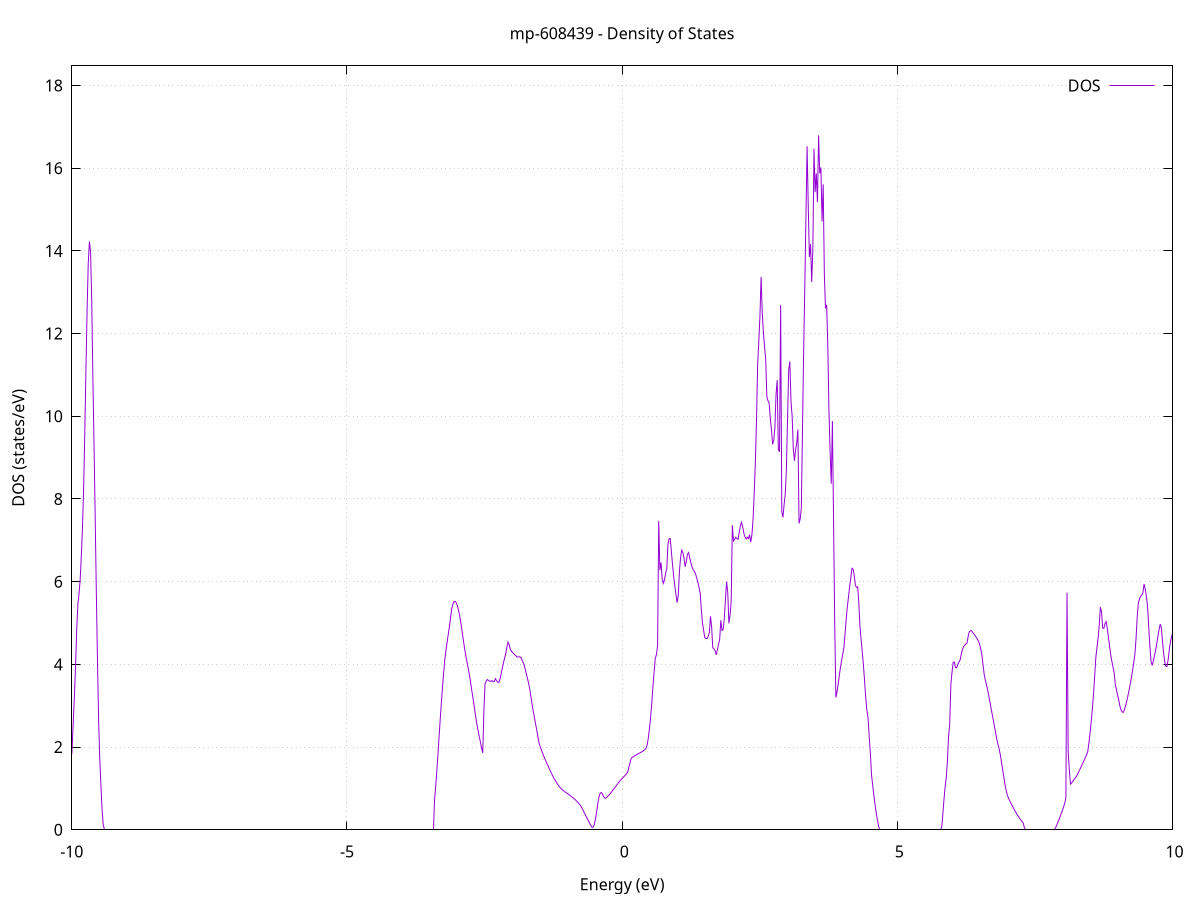 set title 'mp-608439 - Density of States'
set xlabel 'Energy (eV)'
set ylabel 'DOS (states/eV)'
set grid
set xrange [-10:10]
set yrange [0:18.475]
set xzeroaxis lt -1
set terminal png size 800,600
set output 'mp-608439_dos_gnuplot.png'
plot '-' using 1:2 with lines title 'DOS'
-15.824000 0.000000
-15.803200 0.000000
-15.782300 0.000000
-15.761400 0.000000
-15.740500 0.000000
-15.719600 0.000000
-15.698700 0.000000
-15.677800 0.000000
-15.656900 0.000000
-15.636000 0.000000
-15.615100 0.000000
-15.594200 0.000000
-15.573300 0.000000
-15.552400 0.000000
-15.531500 0.000000
-15.510600 0.000000
-15.489700 0.000000
-15.468800 0.000000
-15.447900 0.000000
-15.427000 0.000000
-15.406100 0.000000
-15.385200 0.000000
-15.364300 0.000000
-15.343400 0.000000
-15.322500 0.000000
-15.301600 0.000000
-15.280700 0.000000
-15.259800 0.000000
-15.238900 0.000000
-15.218000 0.000000
-15.197100 0.000000
-15.176200 0.000000
-15.155300 0.000000
-15.134400 0.000000
-15.113500 0.000000
-15.092600 0.000000
-15.071700 0.000000
-15.050800 0.000000
-15.029900 0.000000
-15.009000 0.000000
-14.988100 0.000000
-14.967200 0.000000
-14.946300 0.000000
-14.925400 0.000000
-14.904500 0.000000
-14.883600 0.000000
-14.862700 0.000000
-14.841800 0.000000
-14.820900 0.000000
-14.800000 0.000000
-14.779100 0.000000
-14.758200 0.000000
-14.737300 0.000000
-14.716400 0.000000
-14.695500 0.000000
-14.674600 0.000000
-14.653700 0.000000
-14.632800 0.000000
-14.611900 0.000000
-14.591000 0.000000
-14.570100 0.000000
-14.549200 0.000000
-14.528400 0.000000
-14.507500 0.000000
-14.486600 0.000000
-14.465700 0.000000
-14.444800 0.000000
-14.423900 0.000000
-14.403000 0.000000
-14.382100 0.000000
-14.361200 0.000000
-14.340300 0.000000
-14.319400 0.000000
-14.298500 0.000000
-14.277600 0.000000
-14.256700 0.000000
-14.235800 0.000000
-14.214900 0.000000
-14.194000 0.000000
-14.173100 0.000000
-14.152200 0.000000
-14.131300 0.000000
-14.110400 0.000000
-14.089500 0.000000
-14.068600 0.000000
-14.047700 0.000000
-14.026800 0.000000
-14.005900 0.000000
-13.985000 0.000000
-13.964100 0.000000
-13.943200 0.000000
-13.922300 0.027100
-13.901400 3.656100
-13.880500 9.336500
-13.859600 17.425800
-13.838700 26.727100
-13.817800 44.545700
-13.796900 53.231500
-13.776000 31.105800
-13.755100 2.021100
-13.734200 0.000000
-13.713300 0.000000
-13.692400 0.000000
-13.671500 0.000000
-13.650600 0.000000
-13.629700 0.000000
-13.608800 0.000000
-13.587900 0.000000
-13.567000 0.000000
-13.546100 0.404400
-13.525200 1.200600
-13.504300 1.996900
-13.483400 2.769000
-13.462500 3.030600
-13.441600 2.956400
-13.420700 2.859200
-13.399800 2.762000
-13.378900 2.724200
-13.358000 3.311800
-13.337100 4.189900
-13.316200 5.068300
-13.295300 5.932000
-13.274400 6.422300
-13.253600 6.780800
-13.232700 8.437800
-13.211800 8.500700
-13.190900 8.547000
-13.170000 8.498200
-13.149100 7.862900
-13.128200 10.738400
-13.107300 9.962300
-13.086400 9.186100
-13.065500 8.409900
-13.044600 6.827800
-13.023700 5.748000
-13.002800 4.983500
-12.981900 4.713000
-12.961000 4.442500
-12.940100 4.290800
-12.919200 4.009100
-12.898300 3.727400
-12.877400 3.445800
-12.856500 3.164100
-12.835600 3.725700
-12.814700 3.319400
-12.793800 2.913000
-12.772900 2.506600
-12.752000 0.000000
-12.731100 0.000000
-12.710200 0.000000
-12.689300 0.000000
-12.668400 0.000000
-12.647500 0.000000
-12.626600 0.000000
-12.605700 0.000000
-12.584800 0.000000
-12.563900 0.000000
-12.543000 0.000000
-12.522100 0.000000
-12.501200 0.000000
-12.480300 0.000000
-12.459400 0.000000
-12.438500 0.055300
-12.417600 0.585800
-12.396700 1.545800
-12.375800 2.977200
-12.354900 5.504500
-12.334000 8.735600
-12.313100 13.813500
-12.292200 20.026800
-12.271300 24.712200
-12.250400 27.193200
-12.229500 29.431200
-12.208600 27.899700
-12.187700 21.332500
-12.166800 7.855800
-12.145900 0.000000
-12.125000 0.000000
-12.104100 0.000000
-12.083200 0.000000
-12.062300 0.000000
-12.041400 0.000000
-12.020500 0.000000
-11.999600 0.000000
-11.978800 0.000000
-11.957900 0.000000
-11.937000 0.000000
-11.916100 3.305900
-11.895200 8.824900
-11.874300 7.412600
-11.853400 8.469300
-11.832500 10.256000
-11.811600 11.204600
-11.790700 15.622400
-11.769800 14.134400
-11.748900 10.992100
-11.728000 10.535300
-11.707100 19.429800
-11.686200 23.242200
-11.665300 33.397000
-11.644400 40.423400
-11.623500 83.606900
-11.602600 53.366800
-11.581700 43.192300
-11.560800 119.021200
-11.539900 67.255900
-11.519000 49.022400
-11.498100 9.618500
-11.477200 5.271800
-11.456300 4.780500
-11.435400 4.289300
-11.414500 3.807400
-11.393600 3.371200
-11.372700 2.842700
-11.351800 2.647000
-11.330900 2.789700
-11.310000 2.842100
-11.289100 2.894400
-11.268200 2.946700
-11.247300 2.999000
-11.226400 3.051300
-11.205500 3.103600
-11.184600 5.815300
-11.163700 5.498400
-11.142800 3.062400
-11.121900 2.979300
-11.101000 2.896200
-11.080100 2.973400
-11.059200 3.186400
-11.038300 3.394600
-11.017400 3.488800
-10.996500 3.398100
-10.975600 3.725300
-10.954700 5.461500
-10.933800 4.779600
-10.912900 4.414500
-10.892000 4.819000
-10.871100 22.655600
-10.850200 70.265400
-10.829300 61.356300
-10.808400 34.751000
-10.787500 49.181200
-10.766600 108.006400
-10.745700 15.596700
-10.724800 167.738400
-10.704000 89.329700
-10.683100 20.024700
-10.662200 72.739300
-10.641300 0.000000
-10.620400 4.407400
-10.599500 8.235300
-10.578600 12.852200
-10.557700 25.727400
-10.536800 25.040200
-10.515900 14.835900
-10.495000 12.392600
-10.474100 10.588900
-10.453200 9.126500
-10.432300 8.325300
-10.411400 7.592900
-10.390500 7.592300
-10.369600 8.166200
-10.348700 7.090100
-10.327800 4.846500
-10.306900 2.809900
-10.286000 2.258600
-10.265100 2.303700
-10.244200 2.344500
-10.223300 2.129600
-10.202400 1.871200
-10.181500 1.609200
-10.160600 1.324300
-10.139700 1.038700
-10.118800 0.753100
-10.097900 0.478300
-10.077000 0.426900
-10.056100 0.591100
-10.035200 0.994700
-10.014300 1.455800
-9.993400 2.002100
-9.972500 2.632100
-9.951600 3.270000
-9.930700 3.989500
-9.909800 4.866600
-9.888900 5.469000
-9.868000 5.710700
-9.847100 6.065800
-9.826200 6.639800
-9.805300 7.322200
-9.784400 8.287400
-9.763500 9.612400
-9.742600 11.141000
-9.721700 12.573000
-9.700800 13.703300
-9.679900 14.225600
-9.659000 13.974600
-9.638100 12.821300
-9.617200 10.949500
-9.596300 9.337400
-9.575400 7.607800
-9.554500 5.772500
-9.533600 4.096000
-9.512700 2.667300
-9.491800 1.715400
-9.470900 1.077900
-9.450000 0.501200
-9.429200 0.123600
-9.408300 0.000000
-9.387400 0.000000
-9.366500 0.000000
-9.345600 0.000000
-9.324700 0.000000
-9.303800 0.000000
-9.282900 0.000000
-9.262000 0.000000
-9.241100 0.000000
-9.220200 0.000000
-9.199300 0.000000
-9.178400 0.000000
-9.157500 0.000000
-9.136600 0.000000
-9.115700 0.000000
-9.094800 0.000000
-9.073900 0.000000
-9.053000 0.000000
-9.032100 0.000000
-9.011200 0.000000
-8.990300 0.000000
-8.969400 0.000000
-8.948500 0.000000
-8.927600 0.000000
-8.906700 0.000000
-8.885800 0.000000
-8.864900 0.000000
-8.844000 0.000000
-8.823100 0.000000
-8.802200 0.000000
-8.781300 0.000000
-8.760400 0.000000
-8.739500 0.000000
-8.718600 0.000000
-8.697700 0.000000
-8.676800 0.000000
-8.655900 0.000000
-8.635000 0.000000
-8.614100 0.000000
-8.593200 0.000000
-8.572300 0.000000
-8.551400 0.000000
-8.530500 0.000000
-8.509600 0.000000
-8.488700 0.000000
-8.467800 0.000000
-8.446900 0.000000
-8.426000 0.000000
-8.405100 0.000000
-8.384200 0.000000
-8.363300 0.000000
-8.342400 0.000000
-8.321500 0.000000
-8.300600 0.000000
-8.279700 0.000000
-8.258800 0.000000
-8.237900 0.000000
-8.217000 0.000000
-8.196100 0.000000
-8.175200 0.000000
-8.154400 0.000000
-8.133500 0.000000
-8.112600 0.000000
-8.091700 0.000000
-8.070800 0.000000
-8.049900 0.000000
-8.029000 0.000000
-8.008100 0.000000
-7.987200 0.000000
-7.966300 0.000000
-7.945400 0.000000
-7.924500 0.000000
-7.903600 0.000000
-7.882700 0.000000
-7.861800 0.000000
-7.840900 0.000000
-7.820000 0.000000
-7.799100 0.000000
-7.778200 0.000000
-7.757300 0.000000
-7.736400 0.000000
-7.715500 0.000000
-7.694600 0.000000
-7.673700 0.000000
-7.652800 0.000000
-7.631900 0.000000
-7.611000 0.000000
-7.590100 0.000000
-7.569200 0.000000
-7.548300 0.000000
-7.527400 0.000000
-7.506500 0.000000
-7.485600 0.000000
-7.464700 0.000000
-7.443800 0.000000
-7.422900 0.000000
-7.402000 0.000000
-7.381100 0.000000
-7.360200 0.000000
-7.339300 0.000000
-7.318400 0.000000
-7.297500 0.000000
-7.276600 0.000000
-7.255700 0.000000
-7.234800 0.000000
-7.213900 0.000000
-7.193000 0.000000
-7.172100 0.000000
-7.151200 0.000000
-7.130300 0.000000
-7.109400 0.000000
-7.088500 0.000000
-7.067600 0.000000
-7.046700 0.000000
-7.025800 0.000000
-7.004900 0.000000
-6.984000 0.000000
-6.963100 0.000000
-6.942200 0.000000
-6.921300 0.000000
-6.900400 0.000000
-6.879600 0.000000
-6.858700 0.000000
-6.837800 0.000000
-6.816900 0.000000
-6.796000 0.000000
-6.775100 0.000000
-6.754200 0.000000
-6.733300 0.000000
-6.712400 0.000000
-6.691500 0.000000
-6.670600 0.000000
-6.649700 0.000000
-6.628800 0.000000
-6.607900 0.000000
-6.587000 0.000000
-6.566100 0.000000
-6.545200 0.000000
-6.524300 0.000000
-6.503400 0.000000
-6.482500 0.000000
-6.461600 0.000000
-6.440700 0.000000
-6.419800 0.000000
-6.398900 0.000000
-6.378000 0.000000
-6.357100 0.000000
-6.336200 0.000000
-6.315300 0.000000
-6.294400 0.000000
-6.273500 0.000000
-6.252600 0.000000
-6.231700 0.000000
-6.210800 0.000000
-6.189900 0.000000
-6.169000 0.000000
-6.148100 0.000000
-6.127200 0.000000
-6.106300 0.000000
-6.085400 0.000000
-6.064500 0.000000
-6.043600 0.000000
-6.022700 0.000000
-6.001800 0.000000
-5.980900 0.000000
-5.960000 0.000000
-5.939100 0.000000
-5.918200 0.000000
-5.897300 0.000000
-5.876400 0.000000
-5.855500 0.000000
-5.834600 0.000000
-5.813700 0.000000
-5.792800 0.000000
-5.771900 0.000000
-5.751000 0.000000
-5.730100 0.000000
-5.709200 0.000000
-5.688300 0.000000
-5.667400 0.000000
-5.646500 0.000000
-5.625600 0.000000
-5.604800 0.000000
-5.583900 0.000000
-5.563000 0.000000
-5.542100 0.000000
-5.521200 0.000000
-5.500300 0.000000
-5.479400 0.000000
-5.458500 0.000000
-5.437600 0.000000
-5.416700 0.000000
-5.395800 0.000000
-5.374900 0.000000
-5.354000 0.000000
-5.333100 0.000000
-5.312200 0.000000
-5.291300 0.000000
-5.270400 0.000000
-5.249500 0.000000
-5.228600 0.000000
-5.207700 0.000000
-5.186800 0.000000
-5.165900 0.000000
-5.145000 0.000000
-5.124100 0.000000
-5.103200 0.000000
-5.082300 0.000000
-5.061400 0.000000
-5.040500 0.000000
-5.019600 0.000000
-4.998700 0.000000
-4.977800 0.000000
-4.956900 0.000000
-4.936000 0.000000
-4.915100 0.000000
-4.894200 0.000000
-4.873300 0.000000
-4.852400 0.000000
-4.831500 0.000000
-4.810600 0.000000
-4.789700 0.000000
-4.768800 0.000000
-4.747900 0.000000
-4.727000 0.000000
-4.706100 0.000000
-4.685200 0.000000
-4.664300 0.000000
-4.643400 0.000000
-4.622500 0.000000
-4.601600 0.000000
-4.580700 0.000000
-4.559800 0.000000
-4.538900 0.000000
-4.518000 0.000000
-4.497100 0.000000
-4.476200 0.000000
-4.455300 0.000000
-4.434400 0.000000
-4.413500 0.000000
-4.392600 0.000000
-4.371700 0.000000
-4.350800 0.000000
-4.329900 0.000000
-4.309100 0.000000
-4.288200 0.000000
-4.267300 0.000000
-4.246400 0.000000
-4.225500 0.000000
-4.204600 0.000000
-4.183700 0.000000
-4.162800 0.000000
-4.141900 0.000000
-4.121000 0.000000
-4.100100 0.000000
-4.079200 0.000000
-4.058300 0.000000
-4.037400 0.000000
-4.016500 0.000000
-3.995600 0.000000
-3.974700 0.000000
-3.953800 0.000000
-3.932900 0.000000
-3.912000 0.000000
-3.891100 0.000000
-3.870200 0.000000
-3.849300 0.000000
-3.828400 0.000000
-3.807500 0.000000
-3.786600 0.000000
-3.765700 0.000000
-3.744800 0.000000
-3.723900 0.000000
-3.703000 0.000000
-3.682100 0.000000
-3.661200 0.000000
-3.640300 0.000000
-3.619400 0.000000
-3.598500 0.000000
-3.577600 0.000000
-3.556700 0.000000
-3.535800 0.000000
-3.514900 0.000000
-3.494000 0.000000
-3.473100 0.000000
-3.452200 0.000000
-3.431300 0.000000
-3.410400 0.681400
-3.389500 1.022600
-3.368600 1.396300
-3.347700 1.805500
-3.326800 2.233900
-3.305900 2.666900
-3.285000 3.063100
-3.264100 3.451000
-3.243200 3.796900
-3.222300 4.124100
-3.201400 4.337800
-3.180500 4.536900
-3.159600 4.725100
-3.138700 4.907600
-3.117800 5.134100
-3.096900 5.340100
-3.076000 5.451500
-3.055100 5.522100
-3.034300 5.524600
-3.013400 5.486500
-2.992500 5.407300
-2.971600 5.302600
-2.950700 5.166800
-2.929800 4.992800
-2.908900 4.806700
-2.888000 4.614900
-2.867100 4.421000
-2.846200 4.252300
-2.825300 4.100300
-2.804400 3.952800
-2.783500 3.811700
-2.762600 3.648300
-2.741700 3.456000
-2.720800 3.271900
-2.699900 3.088900
-2.679000 2.898900
-2.658100 2.709200
-2.637200 2.534300
-2.616300 2.387300
-2.595400 2.250800
-2.574500 2.115300
-2.553600 1.979200
-2.532700 1.859900
-2.511800 2.899400
-2.490900 3.533200
-2.470000 3.594900
-2.449100 3.634600
-2.428200 3.613000
-2.407300 3.590100
-2.386400 3.589500
-2.365500 3.609300
-2.344600 3.582300
-2.323700 3.582500
-2.302800 3.654700
-2.281900 3.607000
-2.261000 3.572100
-2.240100 3.558300
-2.219200 3.646600
-2.198300 3.772500
-2.177400 3.915000
-2.156500 4.036600
-2.135600 4.152900
-2.114700 4.261800
-2.093800 4.422900
-2.072900 4.538900
-2.052000 4.473700
-2.031100 4.360900
-2.010200 4.318300
-1.989300 4.285900
-1.968400 4.257400
-1.947500 4.230100
-1.926600 4.202100
-1.905700 4.176400
-1.884800 4.181400
-1.863900 4.182400
-1.843000 4.169900
-1.822100 4.117100
-1.801200 4.049900
-1.780300 3.978900
-1.759500 3.873900
-1.738600 3.762100
-1.717700 3.646300
-1.696800 3.526900
-1.675900 3.379600
-1.655000 3.198300
-1.634100 3.014100
-1.613200 2.850700
-1.592300 2.705200
-1.571400 2.553800
-1.550500 2.398700
-1.529600 2.243300
-1.508700 2.090800
-1.487800 2.009000
-1.466900 1.929800
-1.446000 1.853600
-1.425100 1.781900
-1.404200 1.718300
-1.383300 1.655900
-1.362400 1.593300
-1.341500 1.530500
-1.320600 1.468600
-1.299700 1.408000
-1.278800 1.348800
-1.257900 1.291200
-1.237000 1.239000
-1.216100 1.194400
-1.195200 1.151300
-1.174300 1.107700
-1.153400 1.064400
-1.132500 1.029100
-1.111600 0.998300
-1.090700 0.971500
-1.069800 0.948600
-1.048900 0.927100
-1.028000 0.906500
-1.007100 0.886800
-0.986200 0.868100
-0.965300 0.849700
-0.944400 0.829600
-0.923500 0.807300
-0.902600 0.783900
-0.881700 0.762200
-0.860800 0.738400
-0.839900 0.712300
-0.819000 0.684000
-0.798100 0.653400
-0.777200 0.620500
-0.756300 0.584500
-0.735400 0.539700
-0.714500 0.485300
-0.693600 0.428800
-0.672700 0.372800
-0.651800 0.317200
-0.630900 0.262000
-0.610000 0.207200
-0.589100 0.152800
-0.568200 0.100100
-0.547300 0.059600
-0.526400 0.066200
-0.505500 0.131500
-0.484700 0.253500
-0.463800 0.427700
-0.442900 0.628800
-0.422000 0.790100
-0.401100 0.880500
-0.380200 0.903300
-0.359300 0.867400
-0.338400 0.806100
-0.317500 0.770200
-0.296600 0.765000
-0.275700 0.788400
-0.254800 0.818100
-0.233900 0.848300
-0.213000 0.880400
-0.192100 0.915200
-0.171200 0.952100
-0.150300 0.989300
-0.129400 1.026500
-0.108500 1.063700
-0.087600 1.100900
-0.066700 1.137700
-0.045800 1.172400
-0.024900 1.205000
-0.004000 1.235800
0.016900 1.265300
0.037800 1.294700
0.058700 1.324100
0.079600 1.353500
0.100500 1.396500
0.121400 1.507500
0.142300 1.614200
0.163200 1.720200
0.184100 1.753600
0.205000 1.770000
0.225900 1.786300
0.246800 1.802500
0.267700 1.818600
0.288600 1.834700
0.309500 1.850600
0.330400 1.866400
0.351300 1.882200
0.372200 1.897800
0.393100 1.915100
0.414000 1.938900
0.434900 1.973300
0.455800 2.056800
0.476700 2.232300
0.497600 2.461900
0.518500 2.738800
0.539400 3.078800
0.560300 3.486500
0.581200 3.812300
0.602100 4.150400
0.623000 4.234100
0.643900 4.450400
0.664800 7.469400
0.685700 6.279700
0.706600 6.465700
0.727500 6.063100
0.748400 5.959200
0.769300 6.047700
0.790100 6.203600
0.811000 6.314200
0.831900 6.896000
0.852800 7.039900
0.873700 7.045800
0.894600 6.732600
0.915500 6.409200
0.936400 6.126900
0.957300 5.890100
0.978200 5.688900
0.999100 5.492300
1.020000 5.674700
1.040900 6.251100
1.061800 6.582100
1.082700 6.760800
1.103600 6.708800
1.124500 6.561600
1.145400 6.359500
1.166300 6.489100
1.187200 6.667600
1.208100 6.704500
1.229000 6.565500
1.249900 6.452700
1.270800 6.353900
1.291700 6.286600
1.312600 6.251800
1.333500 6.185900
1.354400 6.095600
1.375300 5.989000
1.396200 5.868500
1.417100 5.734200
1.438000 5.339900
1.458900 5.004900
1.479800 4.832700
1.500700 4.652200
1.521600 4.625600
1.542500 4.624800
1.563400 4.678200
1.584300 4.767200
1.605200 5.163500
1.626100 4.904700
1.647000 4.402200
1.667900 4.378900
1.688800 4.329900
1.709700 4.230800
1.730600 4.354200
1.751500 4.481800
1.772400 4.613500
1.793300 5.067700
1.814200 4.822700
1.835100 4.840500
1.856000 5.105100
1.876900 5.571000
1.897800 6.002000
1.918700 5.741500
1.939600 4.994100
1.960500 5.180400
1.981400 5.522700
2.002300 7.365000
2.023200 6.984500
2.044100 7.022400
2.064900 7.075100
2.085800 7.038900
2.106700 7.027800
2.127600 7.194100
2.148500 7.352800
2.169400 7.436500
2.190300 7.326600
2.211200 7.174700
2.232100 7.082100
2.253000 7.031800
2.273900 7.076000
2.294800 7.040900
2.315700 7.137500
2.336600 6.956800
2.357500 7.129600
2.378400 7.504500
2.399300 8.136800
2.420200 8.878200
2.441100 9.880100
2.462000 11.244700
2.482900 11.807000
2.503800 12.416700
2.524700 13.370200
2.545600 12.512600
2.566500 12.036600
2.587400 11.681200
2.608300 11.380500
2.629200 10.477300
2.650100 10.375600
2.671000 10.314800
2.691900 9.946600
2.712800 9.682200
2.733700 9.321400
2.754600 9.418000
2.775500 9.724100
2.796400 10.541300
2.817300 10.876400
2.838200 9.190300
2.859100 9.141600
2.880000 12.689000
2.900900 7.677800
2.921800 7.556900
2.942700 7.860500
2.963600 8.119000
2.984500 8.708300
3.005400 9.939000
3.026300 11.125000
3.047200 11.328600
3.068100 10.360700
3.089000 9.997200
3.109900 9.206600
3.130800 8.923900
3.151700 9.196000
3.172600 9.349700
3.193500 9.681700
3.214400 7.408400
3.235300 7.519300
3.256200 7.794200
3.277100 9.702100
3.298000 11.554500
3.318900 13.142300
3.339700 14.821400
3.360600 16.531500
3.381500 15.084800
3.402400 13.852600
3.423300 14.164000
3.444200 13.247500
3.465100 14.031900
3.486000 16.471000
3.506900 15.420400
3.527800 15.873500
3.548700 15.182100
3.569600 16.795300
3.590500 15.878900
3.611400 16.017500
3.632300 14.712400
3.653200 15.610600
3.674100 13.415200
3.695000 12.610900
3.715900 12.694300
3.736800 11.706600
3.757700 10.130700
3.778600 9.153400
3.799500 8.368700
3.820400 9.884600
3.841300 7.474300
3.862200 5.031700
3.883100 3.201500
3.904000 3.330100
3.924900 3.514900
3.945800 3.732500
3.966700 3.926700
3.987600 4.096400
4.008500 4.248000
4.029400 4.401900
4.050300 4.738100
4.071200 5.098300
4.092100 5.396000
4.113000 5.634500
4.133900 5.884300
4.154800 6.088200
4.175700 6.325100
4.196600 6.302400
4.217500 6.147100
4.238400 5.913200
4.259300 5.861800
4.280200 5.872600
4.301100 5.459000
4.322000 4.905500
4.342900 4.594100
4.363800 4.284000
4.384700 3.980100
4.405600 3.588200
4.426500 3.187600
4.447400 2.880700
4.468300 2.710100
4.489200 2.261100
4.510100 1.853600
4.531000 1.335300
4.551900 1.077700
4.572800 0.841100
4.593700 0.625700
4.614500 0.431500
4.635400 0.258400
4.656300 0.106400
4.677200 0.010900
4.698100 0.000000
4.719000 0.000000
4.739900 0.000000
4.760800 0.000000
4.781700 0.000000
4.802600 0.000000
4.823500 0.000000
4.844400 0.000000
4.865300 0.000000
4.886200 0.000000
4.907100 0.000000
4.928000 0.000000
4.948900 0.000000
4.969800 0.000000
4.990700 0.000000
5.011600 0.000000
5.032500 0.000000
5.053400 0.000000
5.074300 0.000000
5.095200 0.000000
5.116100 0.000000
5.137000 0.000000
5.157900 0.000000
5.178800 0.000000
5.199700 0.000000
5.220600 0.000000
5.241500 0.000000
5.262400 0.000000
5.283300 0.000000
5.304200 0.000000
5.325100 0.000000
5.346000 0.000000
5.366900 0.000000
5.387800 0.000000
5.408700 0.000000
5.429600 0.000000
5.450500 0.000000
5.471400 0.000000
5.492300 0.000000
5.513200 0.000000
5.534100 0.000000
5.555000 0.000000
5.575900 0.000000
5.596800 0.000000
5.617700 0.000000
5.638600 0.000000
5.659500 0.000000
5.680400 0.000000
5.701300 0.000000
5.722200 0.000000
5.743100 0.000000
5.764000 0.000000
5.784900 0.000000
5.805800 0.049900
5.826700 0.365500
5.847600 0.729300
5.868500 1.040400
5.889300 1.263200
5.910200 1.665800
5.931100 2.236000
5.952000 2.568900
5.972900 3.518900
5.993800 3.811800
6.014700 4.053100
6.035600 4.057100
6.056500 3.922900
6.077400 3.916300
6.098300 3.997200
6.119200 4.054500
6.140100 4.103500
6.161000 4.236300
6.181900 4.363200
6.202800 4.423800
6.223700 4.466100
6.244600 4.495100
6.265500 4.513300
6.286400 4.669300
6.307300 4.790600
6.328200 4.810500
6.349100 4.813000
6.370000 4.769000
6.390900 4.740300
6.411800 4.700600
6.432700 4.655600
6.453600 4.615000
6.474500 4.562100
6.495400 4.485800
6.516300 4.366000
6.537200 4.227100
6.558100 3.981500
6.579000 3.751900
6.599900 3.617200
6.620800 3.506700
6.641700 3.379300
6.662600 3.238400
6.683500 3.085700
6.704400 2.933200
6.725300 2.785400
6.746200 2.634100
6.767100 2.481700
6.788000 2.332700
6.808900 2.179400
6.829800 2.062100
6.850700 1.952800
6.871600 1.812600
6.892500 1.632300
6.913400 1.464400
6.934300 1.278400
6.955200 1.107300
6.976100 0.964200
6.997000 0.848900
7.017900 0.768600
7.038800 0.709800
7.059700 0.653000
7.080600 0.598100
7.101500 0.545300
7.122400 0.494400
7.143300 0.445500
7.164100 0.398600
7.185000 0.353600
7.205900 0.310700
7.226800 0.269700
7.247700 0.230700
7.268600 0.193700
7.289500 0.158600
7.310400 0.041900
7.331300 0.000000
7.352200 0.000000
7.373100 0.000000
7.394000 0.000000
7.414900 0.000000
7.435800 0.000000
7.456700 0.000000
7.477600 0.000000
7.498500 0.000000
7.519400 0.000000
7.540300 0.000000
7.561200 0.000000
7.582100 0.000000
7.603000 0.000000
7.623900 0.000000
7.644800 0.000000
7.665700 0.000000
7.686600 0.000000
7.707500 0.000000
7.728400 0.000000
7.749300 0.000000
7.770200 0.000000
7.791100 0.000000
7.812000 0.000000
7.832900 0.000000
7.853800 0.000900
7.874700 0.048200
7.895600 0.111100
7.916500 0.177200
7.937400 0.246400
7.958300 0.318700
7.979200 0.394300
8.000100 0.473000
8.021000 0.554800
8.041900 0.639900
8.062800 0.781400
8.083700 5.735800
8.104600 1.887000
8.125500 1.446500
8.146400 1.104600
8.167300 1.133200
8.188200 1.171400
8.209100 1.209500
8.230000 1.247500
8.250900 1.285400
8.271800 1.335800
8.292700 1.392700
8.313600 1.450400
8.334500 1.508900
8.355400 1.568200
8.376300 1.628200
8.397200 1.688900
8.418100 1.750500
8.438900 1.812800
8.459800 1.886700
8.480700 2.097000
8.501600 2.338200
8.522500 2.610400
8.543400 2.913800
8.564300 3.271200
8.585200 3.694600
8.606100 4.153100
8.627000 4.402500
8.647900 4.625100
8.668800 4.948200
8.689700 5.383500
8.710600 5.270900
8.731500 4.878600
8.752400 4.871700
8.773300 4.983200
8.794200 5.034900
8.815100 4.864100
8.836000 4.651600
8.856900 4.438000
8.877800 4.229100
8.898700 4.072600
8.919600 3.930200
8.940500 3.795800
8.961400 3.506600
8.982300 3.383500
9.003200 3.256700
9.024100 3.130300
9.045000 2.990900
9.065900 2.894600
9.086800 2.846000
9.107700 2.842000
9.128600 2.913200
9.149500 3.008700
9.170400 3.120200
9.191300 3.247000
9.212200 3.384500
9.233100 3.530600
9.254000 3.687500
9.274900 3.858000
9.295800 4.043000
9.316700 4.243100
9.337600 4.625600
9.358500 5.143800
9.379400 5.487200
9.400300 5.584200
9.421200 5.648600
9.442100 5.673900
9.463000 5.735800
9.483900 5.943900
9.504800 5.821200
9.525700 5.641600
9.546600 5.409500
9.567500 4.910700
9.588400 4.451700
9.609300 4.087500
9.630200 3.974100
9.651100 4.077700
9.672000 4.201500
9.692900 4.336500
9.713700 4.498100
9.734600 4.676000
9.755500 4.837400
9.776400 4.973300
9.797300 4.885400
9.818200 4.561100
9.839100 4.259200
9.860000 4.054100
9.880900 3.946800
9.901800 3.955500
9.922700 4.130000
9.943600 4.372200
9.964500 4.560700
9.985400 4.674200
10.006300 4.798000
10.027200 4.933900
10.048100 5.071700
10.069000 5.133000
10.089900 5.155200
10.110800 5.213400
10.131700 5.354600
10.152600 5.518200
10.173500 5.682800
10.194400 5.799200
10.215300 5.767800
10.236200 5.614000
10.257100 5.511700
10.278000 5.446700
10.298900 5.370300
10.319800 5.293300
10.340700 4.771800
10.361600 3.959200
10.382500 3.543100
10.403400 3.584200
10.424300 3.963200
10.445200 4.162500
10.466100 4.321100
10.487000 4.470400
10.507900 4.515000
10.528800 4.272400
10.549700 4.251500
10.570600 4.182400
10.591500 4.114700
10.612400 4.047500
10.633300 3.897600
10.654200 3.761800
10.675100 3.460100
10.696000 3.317900
10.716900 3.295400
10.737800 3.281100
10.758700 3.275000
10.779600 3.286800
10.800500 3.332600
10.821400 3.430700
10.842300 3.586500
10.863200 3.409800
10.884100 3.277800
10.905000 2.988400
10.925900 2.879400
10.946800 2.786200
10.967700 2.698300
10.988500 2.656500
11.009400 2.639600
11.030300 2.670000
11.051200 2.904500
11.072100 3.042000
11.093000 3.133800
11.113900 3.255600
11.134800 3.338500
11.155700 3.440600
11.176600 3.577300
11.197500 3.735500
11.218400 3.824900
11.239300 3.949600
11.260200 4.097700
11.281100 4.216900
11.302000 4.387300
11.322900 4.597100
11.343800 4.980100
11.364700 5.554100
11.385600 6.192200
11.406500 6.680800
11.427400 7.135400
11.448300 7.632400
11.469200 7.962100
11.490100 7.958500
11.511000 7.814700
11.531900 7.460200
11.552800 7.396200
11.573700 7.492400
11.594600 7.736500
11.615500 8.253600
11.636400 8.319300
11.657300 8.032500
11.678200 7.137100
11.699100 6.310200
11.720000 5.685700
11.740900 5.164200
11.761800 4.737000
11.782700 4.521200
11.803600 4.501300
11.824500 4.507100
11.845400 4.543300
11.866300 4.556900
11.887200 4.574100
11.908100 4.573700
11.929000 4.558200
11.949900 4.552600
11.970800 4.534300
11.991700 4.503600
12.012600 4.460500
12.033500 4.424800
12.054400 4.494900
12.075300 4.518900
12.096200 4.351300
12.117100 4.042300
12.138000 3.794800
12.158900 3.660400
12.179800 3.542300
12.200700 3.437400
12.221600 3.345000
12.242500 3.264800
12.263300 3.196300
12.284200 3.135000
12.305100 3.079100
12.326000 3.027800
12.346900 2.980200
12.367800 2.936200
12.388700 2.914900
12.409600 2.905600
12.430500 2.903800
12.451400 2.806700
12.472300 2.788000
12.493200 3.087900
12.514100 3.186400
12.535000 3.310400
12.555900 3.387100
12.576800 3.465500
12.597700 3.602200
12.618600 3.700100
12.639500 3.763100
12.660400 3.825600
12.681300 3.887500
12.702200 3.949800
12.723100 3.918800
12.744000 3.955300
12.764900 3.997000
12.785800 4.019300
12.806700 3.885300
12.827600 3.277700
12.848500 3.080400
12.869400 2.922900
12.890300 2.879500
12.911200 2.781800
12.932100 2.295800
12.953000 1.940400
12.973900 1.935100
12.994800 2.107300
13.015700 2.379200
13.036600 2.679800
13.057500 3.022400
13.078400 3.356400
13.099300 3.670400
13.120200 3.966600
13.141100 4.253800
13.162000 4.531000
13.182900 4.634900
13.203800 4.456200
13.224700 4.195500
13.245600 4.014700
13.266500 3.824400
13.287400 3.638600
13.308300 3.452300
13.329200 3.326100
13.350100 3.216800
13.371000 3.098300
13.391900 2.974500
13.412800 2.861400
13.433700 2.755100
13.454600 2.657300
13.475500 2.675400
13.496400 2.982900
13.517300 3.935200
13.538100 4.626600
13.559000 4.681900
13.579900 4.745200
13.600800 3.533700
13.621700 3.430700
13.642600 3.336700
13.663500 3.236400
13.684400 3.155500
13.705300 3.075400
13.726200 2.995200
13.747100 2.919500
13.768000 2.851500
13.788900 2.717200
13.809800 2.577900
13.830700 2.433600
13.851600 2.284200
13.872500 2.129300
13.893400 1.969200
13.914300 1.804100
13.935200 1.650600
13.956100 1.574100
13.977000 1.502000
13.997900 1.435800
14.018800 1.375100
14.039700 1.318700
14.060600 1.266300
14.081500 1.216400
14.102400 1.182700
14.123300 1.176400
14.144200 1.177500
14.165100 1.140500
14.186000 1.104700
14.206900 1.071300
14.227800 1.053200
14.248700 1.053500
14.269600 1.072200
14.290500 1.107400
14.311400 1.135800
14.332300 1.150400
14.353200 1.150400
14.374100 1.161000
14.395000 1.260600
14.415900 1.419700
14.436800 1.556800
14.457700 1.589000
14.478600 1.593200
14.499500 1.351100
14.520400 1.107400
14.541300 0.931700
14.562200 0.807100
14.583100 0.717100
14.604000 0.661500
14.624900 0.620700
14.645800 0.583500
14.666700 0.550000
14.687600 0.520500
14.708500 0.498900
14.729400 0.486100
14.750300 0.482100
14.771200 0.486900
14.792100 0.500500
14.812900 0.522900
14.833800 0.554200
14.854700 0.599200
14.875600 0.659200
14.896500 0.734300
14.917400 0.825400
14.938300 0.948000
14.959200 1.107900
14.980100 1.316200
15.001000 1.587000
15.021900 1.918800
15.042800 2.435900
15.063700 3.185000
15.084600 3.224500
15.105500 3.443900
15.126400 3.655300
15.147300 3.819400
15.168200 3.954600
15.189100 4.033600
15.210000 4.161800
15.230900 4.261100
15.251800 4.277500
15.272700 4.233700
15.293600 3.879100
15.314500 3.464200
15.335400 3.199000
15.356300 3.079600
15.377200 2.927200
15.398100 2.816100
15.419000 2.826200
15.439900 2.830000
15.460800 2.820100
15.481700 2.844200
15.502600 2.888400
15.523500 2.976000
15.544400 3.103000
15.565300 3.231300
15.586200 3.336500
15.607100 3.412900
15.628000 3.520100
15.648900 3.632000
15.669800 3.739300
15.690700 3.860700
15.711600 3.981600
15.732500 4.118700
15.753400 4.275700
15.774300 4.454700
15.795200 4.708100
15.816100 5.047900
15.837000 5.396700
15.857900 5.765700
15.878800 6.431000
15.899700 7.292900
15.920600 7.235900
15.941500 6.523300
15.962400 5.797200
15.983300 5.091300
16.004200 4.030300
16.025100 3.759500
16.046000 3.617400
16.066900 3.502500
16.087700 3.391300
16.108600 3.169200
16.129500 2.916300
16.150400 2.802300
16.171300 2.577700
16.192200 2.542100
16.213100 2.585200
16.234000 2.659100
16.254900 2.751300
16.275800 2.841600
16.296700 2.929900
16.317600 3.019500
16.338500 3.127800
16.359400 3.253600
16.380300 3.399400
16.401200 3.579900
16.422100 3.797500
16.443000 4.051800
16.463900 4.449000
16.484800 4.978000
16.505700 5.232300
16.526600 5.341600
16.547500 5.459700
16.568400 5.534800
16.589300 5.550000
16.610200 5.539400
16.631100 5.532900
16.652000 5.541600
16.672900 5.540900
16.693800 5.534100
16.714700 5.474600
16.735600 5.368700
16.756500 5.210200
16.777400 4.985000
16.798300 4.583400
16.819200 4.352000
16.840100 4.170200
16.861000 4.066500
16.881900 3.875100
16.902800 3.690100
16.923700 3.564200
16.944600 3.473300
16.965500 3.383200
16.986400 3.293400
17.007300 3.190400
17.028200 3.088700
17.049100 3.000700
17.070000 2.920600
17.090900 2.848300
17.111800 2.784900
17.132700 2.719500
17.153600 2.640500
17.174500 2.512400
17.195400 2.394500
17.216300 2.287800
17.237200 2.248000
17.258100 3.397400
17.279000 1.748400
17.299900 1.793200
17.320800 1.844400
17.341700 1.902000
17.362600 1.966100
17.383400 2.036500
17.404300 2.113300
17.425200 2.195800
17.446100 2.283900
17.467000 2.420100
17.487900 2.727400
17.508800 3.174000
17.529700 3.424500
17.550600 3.697300
17.571500 3.863800
17.592400 4.001000
17.613300 4.160200
17.634200 4.370600
17.655100 4.558400
17.676000 4.720400
17.696900 5.215500
17.717800 5.594900
17.738700 5.572400
17.759600 5.553500
17.780500 5.537400
17.801400 5.765400
17.822300 5.866900
17.843200 6.012900
17.864100 5.947800
17.885000 5.841700
17.905900 5.761600
17.926800 5.625600
17.947700 5.497400
17.968600 5.448800
17.989500 5.430900
18.010400 5.433100
18.031300 5.377000
18.052200 5.208600
18.073100 5.106200
18.094000 4.697600
18.114900 4.542200
18.135800 4.521400
18.156700 4.567800
18.177600 4.687700
18.198500 4.768800
18.219400 5.043300
18.240300 5.213100
18.261200 5.347800
18.282100 5.465900
18.303000 5.427600
18.323900 5.616200
18.344800 5.914700
18.365700 5.931900
18.386600 4.577100
18.407500 4.373900
18.428400 4.204700
18.449300 3.957000
18.470200 3.702700
18.491100 3.571500
18.512000 3.450100
18.532900 3.336200
18.553800 3.245600
18.574700 3.149200
18.595600 3.038200
18.616500 3.031000
18.637400 3.108000
18.658200 3.218900
18.679100 3.368400
18.700000 3.504700
18.720900 3.629800
18.741800 3.748800
18.762700 3.853700
18.783600 3.949200
18.804500 4.078300
18.825400 4.353500
18.846300 4.827600
18.867200 4.802200
18.888100 4.709100
18.909000 4.586200
18.929900 4.697600
18.950800 4.409500
18.971700 4.506400
18.992600 4.679100
19.013500 4.931900
19.034400 5.173500
19.055300 5.283100
19.076200 5.327400
19.097100 5.410700
19.118000 5.483000
19.138900 5.531500
19.159800 5.609500
19.180700 5.682600
19.201600 5.756200
19.222500 5.797600
19.243400 5.874400
19.264300 6.097600
19.285200 5.612200
19.306100 5.263900
19.327000 4.942400
19.347900 4.629800
19.368800 4.326400
19.389700 4.132400
19.410600 3.957100
19.431500 3.788000
19.452400 3.656200
19.473300 3.763100
19.494200 3.834900
19.515100 4.020800
19.536000 4.337900
19.556900 4.730600
19.577800 5.271700
19.598700 5.576600
19.619600 5.652900
19.640500 5.771700
19.661400 5.777200
19.682300 5.783600
19.703200 5.849200
19.724100 5.858200
19.745000 5.736000
19.765900 5.727200
19.786800 5.695400
19.807700 5.698900
19.828600 5.545600
19.849500 5.351900
19.870400 5.063400
19.891300 4.891500
19.912200 4.804600
19.933000 4.915100
19.953900 4.920800
19.974800 4.698300
19.995700 4.542500
20.016600 4.711400
20.037500 6.436500
20.058400 6.759300
20.079300 6.639800
20.100200 5.265800
20.121100 4.968200
20.142000 5.234300
20.162900 5.510500
20.183800 6.589900
20.204700 7.453300
20.225600 8.220300
20.246500 9.123600
20.267400 8.365900
20.288300 6.436000
20.309200 5.352700
20.330100 4.240800
20.351000 3.199600
20.371900 2.980200
20.392800 3.018600
20.413700 3.142500
20.434600 3.403700
20.455500 3.776100
20.476400 4.035300
20.497300 4.618900
20.518200 5.029400
20.539100 5.297200
20.560000 5.760300
20.580900 6.812500
20.601800 6.024500
20.622700 5.671100
20.643600 5.612300
20.664500 5.584500
20.685400 5.578900
20.706300 5.438400
20.727200 5.320300
20.748100 5.337000
20.769000 5.370000
20.789900 5.247900
20.810800 5.069700
20.831700 5.055000
20.852600 4.987000
20.873500 4.939200
20.894400 4.904900
20.915300 4.909800
20.936200 4.878100
20.957100 4.820600
20.978000 4.804900
20.998900 4.985900
21.019800 5.099100
21.040700 5.402400
21.061600 5.557200
21.082500 5.556900
21.103400 5.497300
21.124300 5.455700
21.145200 5.394000
21.166100 5.384400
21.187000 5.425500
21.207800 5.469900
21.228700 5.512500
21.249600 5.858200
21.270500 6.058600
21.291400 6.064100
21.312300 6.064700
21.333200 6.354500
21.354100 6.342600
21.375000 5.816700
21.395900 5.537800
21.416800 5.695700
21.437700 5.796100
21.458600 5.869700
21.479500 5.942500
21.500400 5.910100
21.521300 5.888900
21.542200 5.853500
21.563100 5.810600
21.584000 5.801900
21.604900 5.686300
21.625800 5.507000
21.646700 5.411900
21.667600 5.319800
21.688500 5.224400
21.709400 5.180600
21.730300 4.931300
21.751200 4.656800
21.772100 4.470700
21.793000 4.386900
21.813900 4.478400
21.834800 4.664600
21.855700 4.897300
21.876600 5.114000
21.897500 5.289400
21.918400 5.445300
21.939300 5.594000
21.960200 5.891700
21.981100 6.109400
22.002000 6.253900
22.022900 6.367800
22.043800 6.431600
22.064700 6.487400
22.085600 6.518000
22.106500 6.512200
22.127400 6.489700
22.148300 6.439700
22.169200 6.361500
22.190100 6.244600
22.211000 6.086900
22.231900 5.912100
22.252800 5.739800
22.273700 5.661200
22.294600 5.707600
22.315500 6.065200
22.336400 5.991200
22.357300 5.798200
22.378200 5.768000
22.399100 5.412200
22.420000 5.336300
22.440900 5.396100
22.461800 5.399400
22.482600 5.044600
22.503500 5.204700
22.524400 5.432800
22.545300 5.820600
22.566200 6.242300
22.587100 6.289800
22.608000 6.428900
22.628900 6.542600
22.649800 6.609700
22.670700 6.546600
22.691600 6.244400
22.712500 5.936900
22.733400 5.765100
22.754300 5.697700
22.775200 5.766400
22.796100 5.919900
22.817000 6.432500
22.837900 6.938100
22.858800 7.270400
22.879700 6.789200
22.900600 6.035600
22.921500 5.547800
22.942400 5.341300
22.963300 5.102500
22.984200 4.905300
23.005100 4.790500
23.026000 4.586700
23.046900 4.389100
23.067800 4.280900
23.088700 4.154600
23.109600 4.053200
23.130500 3.882100
23.151400 3.720300
23.172300 3.562500
23.193200 3.272600
23.214100 3.118700
23.235000 3.023800
23.255900 2.902900
23.276800 2.770700
23.297700 2.639500
23.318600 2.520000
23.339500 2.412500
23.360400 2.316800
23.381300 2.224900
23.402200 2.129300
23.423100 2.033000
23.444000 1.939500
23.464900 1.842500
23.485800 1.742200
23.506700 1.642400
23.527600 1.508300
23.548500 1.323100
23.569400 1.092000
23.590300 0.895700
23.611200 0.751600
23.632100 0.630000
23.653000 0.522000
23.673900 0.424000
23.694800 0.335800
23.715700 0.257500
23.736600 0.188900
23.757400 0.130200
23.778300 0.088600
23.799200 0.058000
23.820100 0.041500
23.841000 0.034700
23.861900 0.028800
23.882800 0.023300
23.903700 0.018500
23.924600 0.014200
23.945500 0.010500
23.966400 0.007300
23.987300 0.004700
24.008200 0.002700
24.029100 0.001200
24.050000 0.000300
24.070900 0.000000
24.091800 0.000000
24.112700 0.000000
24.133600 0.000000
24.154500 0.000000
24.175400 0.000000
24.196300 0.000000
24.217200 0.000000
24.238100 0.000000
24.259000 0.000000
24.279900 0.000000
24.300800 0.000000
24.321700 0.000000
24.342600 0.000000
24.363500 0.000000
24.384400 0.000000
24.405300 0.000000
24.426200 0.000000
24.447100 0.000000
24.468000 0.000000
24.488900 0.000000
24.509800 0.000000
24.530700 0.000000
24.551600 0.000000
24.572500 0.000000
24.593400 0.000000
24.614300 0.000000
24.635200 0.000000
24.656100 0.000000
24.677000 0.000000
24.697900 0.000000
24.718800 0.000000
24.739700 0.000000
24.760600 0.000000
24.781500 0.000000
24.802400 0.000000
24.823300 0.000000
24.844200 0.000000
24.865100 0.000000
24.886000 0.000000
24.906900 0.000000
24.927800 0.000000
24.948700 0.000000
24.969600 0.000000
24.990500 0.000000
25.011400 0.000000
25.032200 0.000000
25.053100 0.000000
25.074000 0.000000
25.094900 0.000000
25.115800 0.000000
25.136700 0.000000
25.157600 0.000000
25.178500 0.000000
25.199400 0.000000
25.220300 0.000000
25.241200 0.000000
25.262100 0.000000
25.283000 0.000000
25.303900 0.000000
25.324800 0.000000
25.345700 0.000000
25.366600 0.000000
25.387500 0.000000
25.408400 0.000000
25.429300 0.000000
25.450200 0.000000
25.471100 0.000000
25.492000 0.000000
25.512900 0.000000
25.533800 0.000000
25.554700 0.000000
25.575600 0.000000
25.596500 0.000000
25.617400 0.000000
25.638300 0.000000
25.659200 0.000000
25.680100 0.000000
25.701000 0.000000
25.721900 0.000000
25.742800 0.000000
25.763700 0.000000
25.784600 0.000000
25.805500 0.000000
25.826400 0.000000
25.847300 0.000000
25.868200 0.000000
25.889100 0.000000
25.910000 0.000000
25.930900 0.000000
25.951800 0.000000
25.972700 0.000000
e
